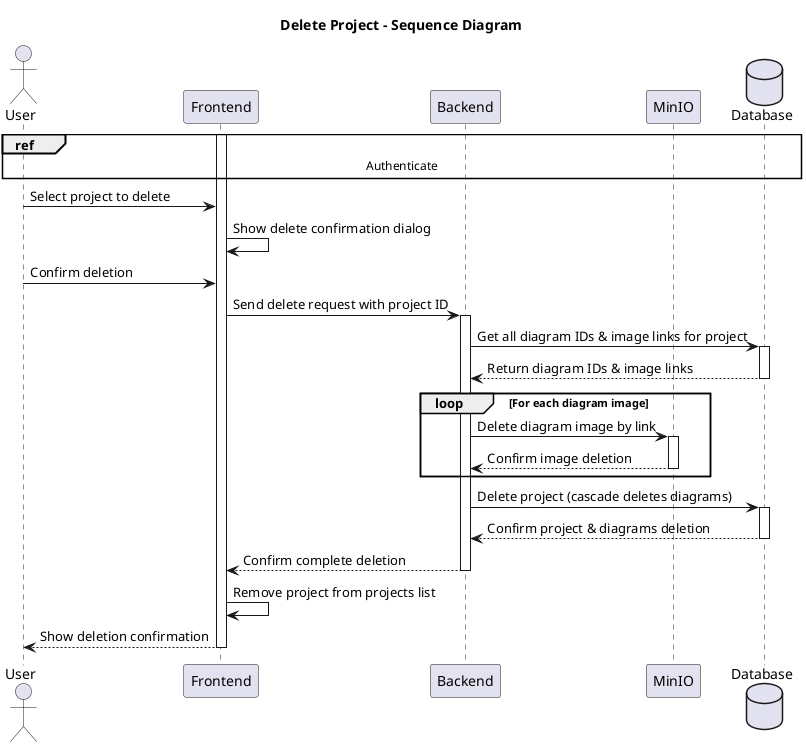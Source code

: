 @startuml
title Delete Project - Sequence Diagram

actor User
participant Frontend
participant Backend
participant MinIO
database Database

ref over User, Database: Authenticate

activate Frontend

User -> Frontend: Select project to delete
Frontend -> Frontend: Show delete confirmation dialog

User -> Frontend: Confirm deletion
Frontend -> Backend: Send delete request with project ID
activate Backend

Backend -> Database: Get all diagram IDs & image links for project
activate Database
Database --> Backend: Return diagram IDs & image links
deactivate Database

loop For each diagram image
    Backend -> MinIO: Delete diagram image by link
    activate MinIO
    MinIO --> Backend: Confirm image deletion
    deactivate MinIO
end

Backend -> Database: Delete project (cascade deletes diagrams)
activate Database
Database --> Backend: Confirm project & diagrams deletion
deactivate Database

Backend --> Frontend: Confirm complete deletion
deactivate Backend

Frontend -> Frontend: Remove project from projects list
Frontend --> User: Show deletion confirmation
deactivate Frontend

@enduml